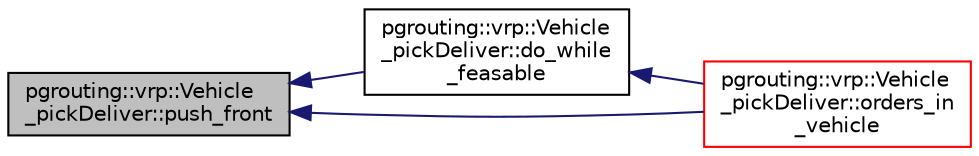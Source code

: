 digraph "pgrouting::vrp::Vehicle_pickDeliver::push_front"
{
  edge [fontname="Helvetica",fontsize="10",labelfontname="Helvetica",labelfontsize="10"];
  node [fontname="Helvetica",fontsize="10",shape=record];
  rankdir="LR";
  Node967 [label="pgrouting::vrp::Vehicle\l_pickDeliver::push_front",height=0.2,width=0.4,color="black", fillcolor="grey75", style="filled", fontcolor="black"];
  Node967 -> Node968 [dir="back",color="midnightblue",fontsize="10",style="solid",fontname="Helvetica"];
  Node968 [label="pgrouting::vrp::Vehicle\l_pickDeliver::do_while\l_feasable",height=0.2,width=0.4,color="black", fillcolor="white", style="filled",URL="$classpgrouting_1_1vrp_1_1Vehicle__pickDeliver.html#a3dd3375570d3cbe915571e2aea4560d2"];
  Node968 -> Node969 [dir="back",color="midnightblue",fontsize="10",style="solid",fontname="Helvetica"];
  Node969 [label="pgrouting::vrp::Vehicle\l_pickDeliver::orders_in\l_vehicle",height=0.2,width=0.4,color="red", fillcolor="white", style="filled",URL="$classpgrouting_1_1vrp_1_1Vehicle__pickDeliver.html#a5c9706adba6b67df27506b64815f4d8d"];
  Node967 -> Node969 [dir="back",color="midnightblue",fontsize="10",style="solid",fontname="Helvetica"];
}
